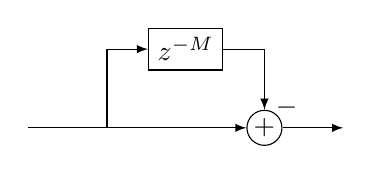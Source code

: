 % https://tex.stackexchange.com/a/183092/131649
\begin{tikzpicture}
    \coordinate (in)  at (0,0);
    \coordinate (out) at (4,0);

    % branching coordinates
    \coordinate (b1) at (1,0);

    % Delay elements
    \node[draw] (d1) at (2,1) {$z^{-M}$};

    % Adder
    \node[draw,circle, inner sep=0.3mm] (a1) at (3,0) {$+$};

    % subtractors
    \node[above right=0.2ex] (s1) at (a1) {$-$};

    % Lines
    \draw[-latex] (in) -- (a1);
    \draw[-latex] (a1) -- (out);
    \draw[-latex] (b1) |- (d1);
    \draw[-latex] (d1) -| (a1);
\end{tikzpicture}
